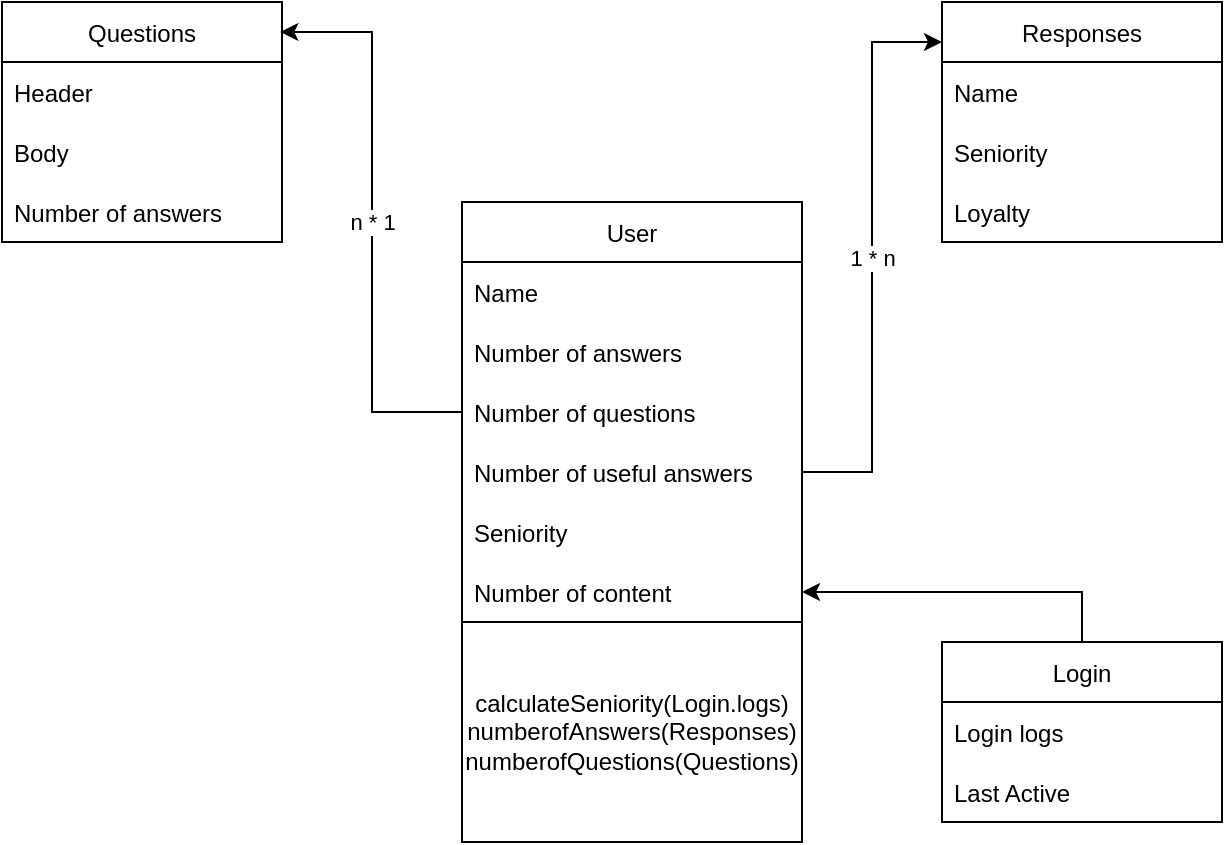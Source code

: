 <mxfile version="17.2.4" type="device"><diagram id="UnZZku-TUiwAWqvMavKF" name="Page-1"><mxGraphModel dx="1221" dy="644" grid="1" gridSize="10" guides="1" tooltips="1" connect="1" arrows="1" fold="1" page="1" pageScale="1" pageWidth="690" pageHeight="980" math="0" shadow="0"><root><mxCell id="0"/><mxCell id="1" parent="0"/><mxCell id="nEfVZdOA8HGjWNODE2tv-99" value="1 * n" style="edgeStyle=orthogonalEdgeStyle;rounded=0;orthogonalLoop=1;jettySize=auto;html=1;entryX=0;entryY=0.167;entryDx=0;entryDy=0;entryPerimeter=0;exitX=1;exitY=0.5;exitDx=0;exitDy=0;" parent="1" source="nEfVZdOA8HGjWNODE2tv-105" target="nEfVZdOA8HGjWNODE2tv-90" edge="1"><mxGeometry relative="1" as="geometry"/></mxCell><mxCell id="nEfVZdOA8HGjWNODE2tv-65" value="User" style="swimlane;fontStyle=0;childLayout=stackLayout;horizontal=1;startSize=30;horizontalStack=0;resizeParent=1;resizeParentMax=0;resizeLast=0;collapsible=1;marginBottom=0;" parent="1" vertex="1"><mxGeometry x="260" y="170" width="170" height="210" as="geometry"/></mxCell><mxCell id="nEfVZdOA8HGjWNODE2tv-66" value="Name" style="text;strokeColor=none;fillColor=none;align=left;verticalAlign=middle;spacingLeft=4;spacingRight=4;overflow=hidden;points=[[0,0.5],[1,0.5]];portConstraint=eastwest;rotatable=0;" parent="nEfVZdOA8HGjWNODE2tv-65" vertex="1"><mxGeometry y="30" width="170" height="30" as="geometry"/></mxCell><mxCell id="nEfVZdOA8HGjWNODE2tv-67" value="Number of answers" style="text;strokeColor=none;fillColor=none;align=left;verticalAlign=middle;spacingLeft=4;spacingRight=4;overflow=hidden;points=[[0,0.5],[1,0.5]];portConstraint=eastwest;rotatable=0;" parent="nEfVZdOA8HGjWNODE2tv-65" vertex="1"><mxGeometry y="60" width="170" height="30" as="geometry"/></mxCell><mxCell id="nEfVZdOA8HGjWNODE2tv-68" value="Number of questions" style="text;strokeColor=none;fillColor=none;align=left;verticalAlign=middle;spacingLeft=4;spacingRight=4;overflow=hidden;points=[[0,0.5],[1,0.5]];portConstraint=eastwest;rotatable=0;" parent="nEfVZdOA8HGjWNODE2tv-65" vertex="1"><mxGeometry y="90" width="170" height="30" as="geometry"/></mxCell><mxCell id="nEfVZdOA8HGjWNODE2tv-105" value="Number of useful answers" style="text;strokeColor=none;fillColor=none;align=left;verticalAlign=middle;spacingLeft=4;spacingRight=4;overflow=hidden;points=[[0,0.5],[1,0.5]];portConstraint=eastwest;rotatable=0;" parent="nEfVZdOA8HGjWNODE2tv-65" vertex="1"><mxGeometry y="120" width="170" height="30" as="geometry"/></mxCell><mxCell id="5sk0xJ0Lr8ixCE65lUun-1" value="Seniority" style="text;strokeColor=none;fillColor=none;align=left;verticalAlign=middle;spacingLeft=4;spacingRight=4;overflow=hidden;points=[[0,0.5],[1,0.5]];portConstraint=eastwest;rotatable=0;" vertex="1" parent="nEfVZdOA8HGjWNODE2tv-65"><mxGeometry y="150" width="170" height="30" as="geometry"/></mxCell><mxCell id="nEfVZdOA8HGjWNODE2tv-106" value="Number of content" style="text;strokeColor=none;fillColor=none;align=left;verticalAlign=middle;spacingLeft=4;spacingRight=4;overflow=hidden;points=[[0,0.5],[1,0.5]];portConstraint=eastwest;rotatable=0;" parent="nEfVZdOA8HGjWNODE2tv-65" vertex="1"><mxGeometry y="180" width="170" height="30" as="geometry"/></mxCell><mxCell id="nEfVZdOA8HGjWNODE2tv-74" value="Questions" style="swimlane;fontStyle=0;childLayout=stackLayout;horizontal=1;startSize=30;horizontalStack=0;resizeParent=1;resizeParentMax=0;resizeLast=0;collapsible=1;marginBottom=0;" parent="1" vertex="1"><mxGeometry x="30" y="70" width="140" height="120" as="geometry"/></mxCell><mxCell id="nEfVZdOA8HGjWNODE2tv-75" value="Header" style="text;strokeColor=none;fillColor=none;align=left;verticalAlign=middle;spacingLeft=4;spacingRight=4;overflow=hidden;points=[[0,0.5],[1,0.5]];portConstraint=eastwest;rotatable=0;" parent="nEfVZdOA8HGjWNODE2tv-74" vertex="1"><mxGeometry y="30" width="140" height="30" as="geometry"/></mxCell><mxCell id="nEfVZdOA8HGjWNODE2tv-76" value="Body" style="text;strokeColor=none;fillColor=none;align=left;verticalAlign=middle;spacingLeft=4;spacingRight=4;overflow=hidden;points=[[0,0.5],[1,0.5]];portConstraint=eastwest;rotatable=0;" parent="nEfVZdOA8HGjWNODE2tv-74" vertex="1"><mxGeometry y="60" width="140" height="30" as="geometry"/></mxCell><mxCell id="nEfVZdOA8HGjWNODE2tv-97" value="Number of answers" style="text;strokeColor=none;fillColor=none;align=left;verticalAlign=middle;spacingLeft=4;spacingRight=4;overflow=hidden;points=[[0,0.5],[1,0.5]];portConstraint=eastwest;rotatable=0;" parent="nEfVZdOA8HGjWNODE2tv-74" vertex="1"><mxGeometry y="90" width="140" height="30" as="geometry"/></mxCell><mxCell id="nEfVZdOA8HGjWNODE2tv-107" value="" style="edgeStyle=orthogonalEdgeStyle;rounded=0;orthogonalLoop=1;jettySize=auto;html=1;entryX=1;entryY=0.5;entryDx=0;entryDy=0;" parent="1" source="nEfVZdOA8HGjWNODE2tv-78" target="nEfVZdOA8HGjWNODE2tv-106" edge="1"><mxGeometry relative="1" as="geometry"/></mxCell><mxCell id="nEfVZdOA8HGjWNODE2tv-78" value="Login" style="swimlane;fontStyle=0;childLayout=stackLayout;horizontal=1;startSize=30;horizontalStack=0;resizeParent=1;resizeParentMax=0;resizeLast=0;collapsible=1;marginBottom=0;" parent="1" vertex="1"><mxGeometry x="500" y="390" width="140" height="90" as="geometry"/></mxCell><mxCell id="nEfVZdOA8HGjWNODE2tv-79" value="Login logs" style="text;strokeColor=none;fillColor=none;align=left;verticalAlign=middle;spacingLeft=4;spacingRight=4;overflow=hidden;points=[[0,0.5],[1,0.5]];portConstraint=eastwest;rotatable=0;" parent="nEfVZdOA8HGjWNODE2tv-78" vertex="1"><mxGeometry y="30" width="140" height="30" as="geometry"/></mxCell><mxCell id="nEfVZdOA8HGjWNODE2tv-80" value="Last Active" style="text;strokeColor=none;fillColor=none;align=left;verticalAlign=middle;spacingLeft=4;spacingRight=4;overflow=hidden;points=[[0,0.5],[1,0.5]];portConstraint=eastwest;rotatable=0;" parent="nEfVZdOA8HGjWNODE2tv-78" vertex="1"><mxGeometry y="60" width="140" height="30" as="geometry"/></mxCell><mxCell id="nEfVZdOA8HGjWNODE2tv-90" value="Responses" style="swimlane;fontStyle=0;childLayout=stackLayout;horizontal=1;startSize=30;horizontalStack=0;resizeParent=1;resizeParentMax=0;resizeLast=0;collapsible=1;marginBottom=0;" parent="1" vertex="1"><mxGeometry x="500" y="70" width="140" height="120" as="geometry"/></mxCell><mxCell id="nEfVZdOA8HGjWNODE2tv-91" value="Name" style="text;strokeColor=none;fillColor=none;align=left;verticalAlign=middle;spacingLeft=4;spacingRight=4;overflow=hidden;points=[[0,0.5],[1,0.5]];portConstraint=eastwest;rotatable=0;" parent="nEfVZdOA8HGjWNODE2tv-90" vertex="1"><mxGeometry y="30" width="140" height="30" as="geometry"/></mxCell><mxCell id="nEfVZdOA8HGjWNODE2tv-92" value="Seniority" style="text;strokeColor=none;fillColor=none;align=left;verticalAlign=middle;spacingLeft=4;spacingRight=4;overflow=hidden;points=[[0,0.5],[1,0.5]];portConstraint=eastwest;rotatable=0;" parent="nEfVZdOA8HGjWNODE2tv-90" vertex="1"><mxGeometry y="60" width="140" height="30" as="geometry"/></mxCell><mxCell id="nEfVZdOA8HGjWNODE2tv-93" value="Loyalty" style="text;strokeColor=none;fillColor=none;align=left;verticalAlign=middle;spacingLeft=4;spacingRight=4;overflow=hidden;points=[[0,0.5],[1,0.5]];portConstraint=eastwest;rotatable=0;" parent="nEfVZdOA8HGjWNODE2tv-90" vertex="1"><mxGeometry y="90" width="140" height="30" as="geometry"/></mxCell><mxCell id="nEfVZdOA8HGjWNODE2tv-98" value="n * 1" style="edgeStyle=orthogonalEdgeStyle;rounded=0;orthogonalLoop=1;jettySize=auto;html=1;entryX=0.994;entryY=0.125;entryDx=0;entryDy=0;entryPerimeter=0;exitX=0;exitY=0.5;exitDx=0;exitDy=0;" parent="1" source="nEfVZdOA8HGjWNODE2tv-68" target="nEfVZdOA8HGjWNODE2tv-74" edge="1"><mxGeometry relative="1" as="geometry"/></mxCell><mxCell id="nEfVZdOA8HGjWNODE2tv-102" value="calculateSeniority(Login.logs)&lt;br&gt;numberofAnswers(Responses)&lt;br&gt;numberofQuestions(Questions)" style="rounded=0;whiteSpace=wrap;html=1;" parent="1" vertex="1"><mxGeometry x="260" y="380" width="170" height="110" as="geometry"/></mxCell></root></mxGraphModel></diagram></mxfile>